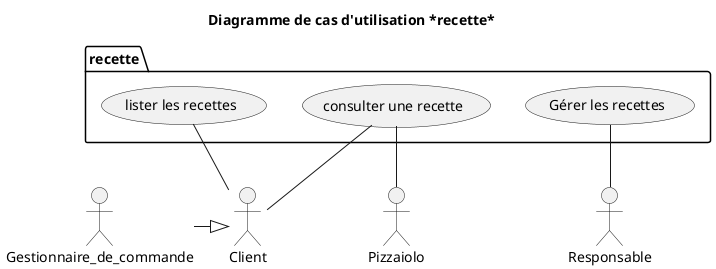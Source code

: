 @startuml 03_recette
title Diagramme de cas d'utilisation *recette*

actor Gestionnaire_de_commande as GESTCMD
actor Client as CUSTOMER
' actor Gestionnaire_de_stock as GESTSTOCK
actor Pizzaiolo as PZLO
actor Responsable as BOSS
' actor Banque <<system>> as BANK

package recette{
    (lister les recettes) as LIST_RECIPES
    (consulter une recette) as SHOW_RECIPE
    (Gérer les recettes) as MANAGE_RECIPE
}

MANAGE_RECIPE -- BOSS

LIST_RECIPES -- CUSTOMER
SHOW_RECIPE -- CUSTOMER
GESTCMD -|> CUSTOMER
SHOW_RECIPE -- PZLO

@enduml